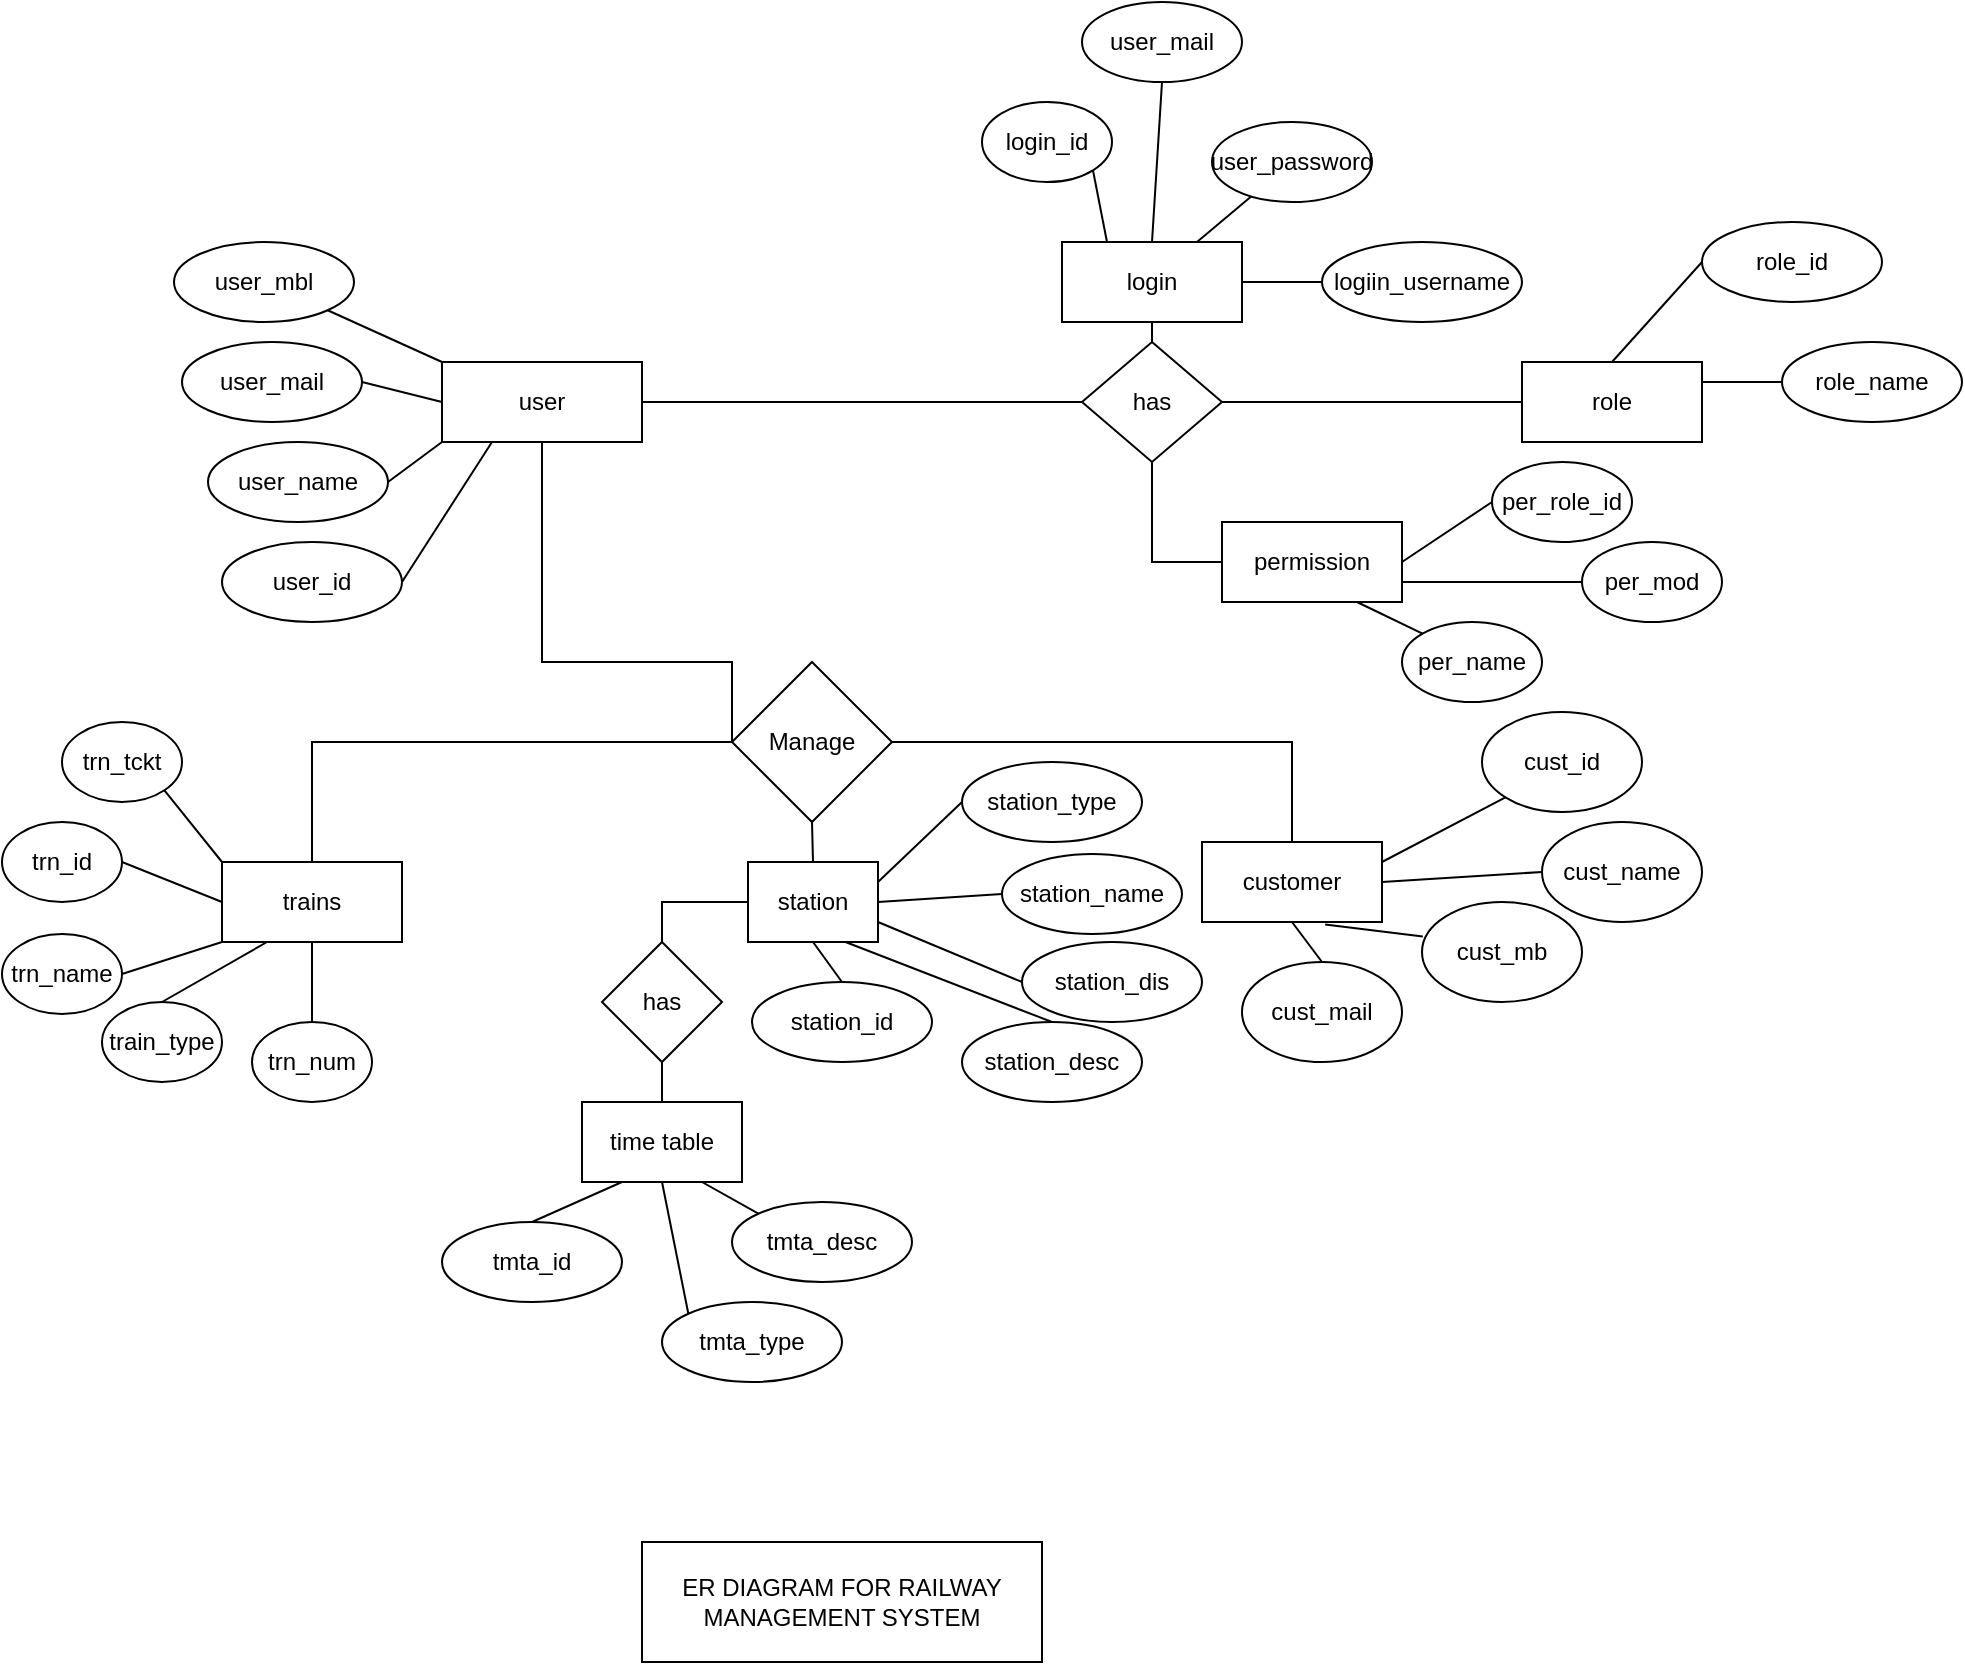 <mxfile version="26.0.16">
  <diagram id="R2lEEEUBdFMjLlhIrx00" name="Page-1">
    <mxGraphModel dx="1671" dy="2340" grid="1" gridSize="10" guides="1" tooltips="1" connect="1" arrows="1" fold="1" page="1" pageScale="1" pageWidth="850" pageHeight="1100" math="0" shadow="0" extFonts="Permanent Marker^https://fonts.googleapis.com/css?family=Permanent+Marker">
      <root>
        <mxCell id="0" />
        <mxCell id="1" parent="0" />
        <mxCell id="KdBA17NYIofGgqOll84M-1" value="ER DIAGRAM FOR RAILWAY MANAGEMENT SYSTEM" style="rounded=0;whiteSpace=wrap;html=1;" vertex="1" parent="1">
          <mxGeometry x="340" y="760" width="200" height="60" as="geometry" />
        </mxCell>
        <mxCell id="KdBA17NYIofGgqOll84M-3" value="Manage" style="rhombus;whiteSpace=wrap;html=1;" vertex="1" parent="1">
          <mxGeometry x="385" y="320" width="80" height="80" as="geometry" />
        </mxCell>
        <mxCell id="KdBA17NYIofGgqOll84M-4" value="station" style="rounded=0;whiteSpace=wrap;html=1;" vertex="1" parent="1">
          <mxGeometry x="393" y="420" width="65" height="40" as="geometry" />
        </mxCell>
        <mxCell id="KdBA17NYIofGgqOll84M-6" value="" style="endArrow=none;html=1;rounded=0;entryX=0.5;entryY=0;entryDx=0;entryDy=0;exitX=0.5;exitY=1;exitDx=0;exitDy=0;" edge="1" parent="1" source="KdBA17NYIofGgqOll84M-3" target="KdBA17NYIofGgqOll84M-4">
          <mxGeometry width="50" height="50" relative="1" as="geometry">
            <mxPoint x="440" y="370" as="sourcePoint" />
            <mxPoint x="490" y="320" as="targetPoint" />
          </mxGeometry>
        </mxCell>
        <mxCell id="KdBA17NYIofGgqOll84M-7" value="has" style="rhombus;whiteSpace=wrap;html=1;" vertex="1" parent="1">
          <mxGeometry x="320" y="460" width="60" height="60" as="geometry" />
        </mxCell>
        <mxCell id="KdBA17NYIofGgqOll84M-8" value="time table" style="rounded=0;whiteSpace=wrap;html=1;" vertex="1" parent="1">
          <mxGeometry x="310" y="540" width="80" height="40" as="geometry" />
        </mxCell>
        <mxCell id="KdBA17NYIofGgqOll84M-9" value="tmta_id" style="ellipse;whiteSpace=wrap;html=1;" vertex="1" parent="1">
          <mxGeometry x="240" y="600" width="90" height="40" as="geometry" />
        </mxCell>
        <mxCell id="KdBA17NYIofGgqOll84M-10" value="tmta_type" style="ellipse;whiteSpace=wrap;html=1;" vertex="1" parent="1">
          <mxGeometry x="350" y="640" width="90" height="40" as="geometry" />
        </mxCell>
        <mxCell id="KdBA17NYIofGgqOll84M-11" value="tmta_desc" style="ellipse;whiteSpace=wrap;html=1;" vertex="1" parent="1">
          <mxGeometry x="385" y="590" width="90" height="40" as="geometry" />
        </mxCell>
        <mxCell id="KdBA17NYIofGgqOll84M-12" value="" style="endArrow=none;html=1;rounded=0;exitX=0.5;exitY=0;exitDx=0;exitDy=0;entryX=0;entryY=0.5;entryDx=0;entryDy=0;" edge="1" parent="1" source="KdBA17NYIofGgqOll84M-7" target="KdBA17NYIofGgqOll84M-4">
          <mxGeometry width="50" height="50" relative="1" as="geometry">
            <mxPoint x="440" y="550" as="sourcePoint" />
            <mxPoint x="390" y="440" as="targetPoint" />
            <Array as="points">
              <mxPoint x="350" y="440" />
              <mxPoint x="370" y="440" />
            </Array>
          </mxGeometry>
        </mxCell>
        <mxCell id="KdBA17NYIofGgqOll84M-13" value="" style="endArrow=none;html=1;rounded=0;exitX=0.5;exitY=0;exitDx=0;exitDy=0;entryX=0.5;entryY=1;entryDx=0;entryDy=0;" edge="1" parent="1" source="KdBA17NYIofGgqOll84M-8" target="KdBA17NYIofGgqOll84M-7">
          <mxGeometry width="50" height="50" relative="1" as="geometry">
            <mxPoint x="440" y="550" as="sourcePoint" />
            <mxPoint x="490" y="500" as="targetPoint" />
          </mxGeometry>
        </mxCell>
        <mxCell id="KdBA17NYIofGgqOll84M-14" value="" style="endArrow=none;html=1;rounded=0;exitX=0.5;exitY=0;exitDx=0;exitDy=0;entryX=0.25;entryY=1;entryDx=0;entryDy=0;" edge="1" parent="1" source="KdBA17NYIofGgqOll84M-9" target="KdBA17NYIofGgqOll84M-8">
          <mxGeometry width="50" height="50" relative="1" as="geometry">
            <mxPoint x="360" y="550" as="sourcePoint" />
            <mxPoint x="360" y="530" as="targetPoint" />
          </mxGeometry>
        </mxCell>
        <mxCell id="KdBA17NYIofGgqOll84M-15" value="" style="endArrow=none;html=1;rounded=0;exitX=0;exitY=0;exitDx=0;exitDy=0;entryX=0.75;entryY=1;entryDx=0;entryDy=0;" edge="1" parent="1" source="KdBA17NYIofGgqOll84M-11" target="KdBA17NYIofGgqOll84M-8">
          <mxGeometry width="50" height="50" relative="1" as="geometry">
            <mxPoint x="370" y="560" as="sourcePoint" />
            <mxPoint x="370" y="540" as="targetPoint" />
          </mxGeometry>
        </mxCell>
        <mxCell id="KdBA17NYIofGgqOll84M-16" value="" style="endArrow=none;html=1;rounded=0;exitX=0;exitY=0;exitDx=0;exitDy=0;entryX=0.5;entryY=1;entryDx=0;entryDy=0;" edge="1" parent="1" source="KdBA17NYIofGgqOll84M-10" target="KdBA17NYIofGgqOll84M-8">
          <mxGeometry width="50" height="50" relative="1" as="geometry">
            <mxPoint x="380" y="570" as="sourcePoint" />
            <mxPoint x="380" y="550" as="targetPoint" />
          </mxGeometry>
        </mxCell>
        <mxCell id="KdBA17NYIofGgqOll84M-17" value="station_id" style="ellipse;whiteSpace=wrap;html=1;" vertex="1" parent="1">
          <mxGeometry x="395" y="480" width="90" height="40" as="geometry" />
        </mxCell>
        <mxCell id="KdBA17NYIofGgqOll84M-18" value="station_dis" style="ellipse;whiteSpace=wrap;html=1;" vertex="1" parent="1">
          <mxGeometry x="530" y="460" width="90" height="40" as="geometry" />
        </mxCell>
        <mxCell id="KdBA17NYIofGgqOll84M-19" value="station_name" style="ellipse;whiteSpace=wrap;html=1;" vertex="1" parent="1">
          <mxGeometry x="520" y="416" width="90" height="40" as="geometry" />
        </mxCell>
        <mxCell id="KdBA17NYIofGgqOll84M-20" value="station_type" style="ellipse;whiteSpace=wrap;html=1;" vertex="1" parent="1">
          <mxGeometry x="500" y="370" width="90" height="40" as="geometry" />
        </mxCell>
        <mxCell id="KdBA17NYIofGgqOll84M-21" value="station_desc" style="ellipse;whiteSpace=wrap;html=1;" vertex="1" parent="1">
          <mxGeometry x="500" y="500" width="90" height="40" as="geometry" />
        </mxCell>
        <mxCell id="KdBA17NYIofGgqOll84M-22" value="" style="endArrow=none;html=1;rounded=0;exitX=0.5;exitY=1;exitDx=0;exitDy=0;entryX=0.5;entryY=0;entryDx=0;entryDy=0;" edge="1" parent="1" source="KdBA17NYIofGgqOll84M-4" target="KdBA17NYIofGgqOll84M-17">
          <mxGeometry width="50" height="50" relative="1" as="geometry">
            <mxPoint x="440" y="550" as="sourcePoint" />
            <mxPoint x="490" y="500" as="targetPoint" />
          </mxGeometry>
        </mxCell>
        <mxCell id="KdBA17NYIofGgqOll84M-23" value="" style="endArrow=none;html=1;rounded=0;exitX=0.75;exitY=1;exitDx=0;exitDy=0;entryX=0.5;entryY=0;entryDx=0;entryDy=0;" edge="1" parent="1" source="KdBA17NYIofGgqOll84M-4" target="KdBA17NYIofGgqOll84M-21">
          <mxGeometry width="50" height="50" relative="1" as="geometry">
            <mxPoint x="436" y="470" as="sourcePoint" />
            <mxPoint x="450" y="490" as="targetPoint" />
          </mxGeometry>
        </mxCell>
        <mxCell id="KdBA17NYIofGgqOll84M-24" value="" style="endArrow=none;html=1;rounded=0;exitX=1;exitY=0.75;exitDx=0;exitDy=0;entryX=0;entryY=0.5;entryDx=0;entryDy=0;" edge="1" parent="1" source="KdBA17NYIofGgqOll84M-4" target="KdBA17NYIofGgqOll84M-18">
          <mxGeometry width="50" height="50" relative="1" as="geometry">
            <mxPoint x="452" y="470" as="sourcePoint" />
            <mxPoint x="524" y="508" as="targetPoint" />
          </mxGeometry>
        </mxCell>
        <mxCell id="KdBA17NYIofGgqOll84M-25" value="" style="endArrow=none;html=1;rounded=0;exitX=1;exitY=0.5;exitDx=0;exitDy=0;entryX=0;entryY=0.5;entryDx=0;entryDy=0;" edge="1" parent="1" source="KdBA17NYIofGgqOll84M-4" target="KdBA17NYIofGgqOll84M-19">
          <mxGeometry width="50" height="50" relative="1" as="geometry">
            <mxPoint x="462" y="480" as="sourcePoint" />
            <mxPoint x="534" y="518" as="targetPoint" />
          </mxGeometry>
        </mxCell>
        <mxCell id="KdBA17NYIofGgqOll84M-26" value="" style="endArrow=none;html=1;rounded=0;exitX=1;exitY=0.25;exitDx=0;exitDy=0;entryX=0;entryY=0.5;entryDx=0;entryDy=0;" edge="1" parent="1" source="KdBA17NYIofGgqOll84M-4" target="KdBA17NYIofGgqOll84M-20">
          <mxGeometry width="50" height="50" relative="1" as="geometry">
            <mxPoint x="472" y="490" as="sourcePoint" />
            <mxPoint x="544" y="528" as="targetPoint" />
          </mxGeometry>
        </mxCell>
        <mxCell id="KdBA17NYIofGgqOll84M-27" value="" style="endArrow=none;html=1;rounded=0;exitX=1;exitY=0.5;exitDx=0;exitDy=0;entryX=0.5;entryY=0;entryDx=0;entryDy=0;" edge="1" parent="1" source="KdBA17NYIofGgqOll84M-3" target="KdBA17NYIofGgqOll84M-28">
          <mxGeometry width="50" height="50" relative="1" as="geometry">
            <mxPoint x="700" y="530" as="sourcePoint" />
            <mxPoint x="660" y="400" as="targetPoint" />
            <Array as="points">
              <mxPoint x="665" y="360" />
            </Array>
          </mxGeometry>
        </mxCell>
        <mxCell id="KdBA17NYIofGgqOll84M-28" value="customer" style="rounded=0;whiteSpace=wrap;html=1;" vertex="1" parent="1">
          <mxGeometry x="620" y="410" width="90" height="40" as="geometry" />
        </mxCell>
        <mxCell id="KdBA17NYIofGgqOll84M-29" value="cust_id" style="ellipse;whiteSpace=wrap;html=1;" vertex="1" parent="1">
          <mxGeometry x="760" y="345" width="80" height="50" as="geometry" />
        </mxCell>
        <mxCell id="KdBA17NYIofGgqOll84M-30" value="cust_name" style="ellipse;whiteSpace=wrap;html=1;" vertex="1" parent="1">
          <mxGeometry x="790" y="400" width="80" height="50" as="geometry" />
        </mxCell>
        <mxCell id="KdBA17NYIofGgqOll84M-31" value="cust_mb" style="ellipse;whiteSpace=wrap;html=1;" vertex="1" parent="1">
          <mxGeometry x="730" y="440" width="80" height="50" as="geometry" />
        </mxCell>
        <mxCell id="KdBA17NYIofGgqOll84M-34" value="cust_mail" style="ellipse;whiteSpace=wrap;html=1;" vertex="1" parent="1">
          <mxGeometry x="640" y="470" width="80" height="50" as="geometry" />
        </mxCell>
        <mxCell id="KdBA17NYIofGgqOll84M-35" value="" style="endArrow=none;html=1;rounded=0;exitX=0.5;exitY=0;exitDx=0;exitDy=0;entryX=0.5;entryY=1;entryDx=0;entryDy=0;" edge="1" parent="1" source="KdBA17NYIofGgqOll84M-34" target="KdBA17NYIofGgqOll84M-28">
          <mxGeometry width="50" height="50" relative="1" as="geometry">
            <mxPoint x="700" y="530" as="sourcePoint" />
            <mxPoint x="750" y="480" as="targetPoint" />
          </mxGeometry>
        </mxCell>
        <mxCell id="KdBA17NYIofGgqOll84M-36" value="" style="endArrow=none;html=1;rounded=0;exitX=0.684;exitY=1.03;exitDx=0;exitDy=0;exitPerimeter=0;entryX=0.005;entryY=0.344;entryDx=0;entryDy=0;entryPerimeter=0;" edge="1" parent="1" source="KdBA17NYIofGgqOll84M-28" target="KdBA17NYIofGgqOll84M-31">
          <mxGeometry width="50" height="50" relative="1" as="geometry">
            <mxPoint x="700" y="530" as="sourcePoint" />
            <mxPoint x="750" y="480" as="targetPoint" />
          </mxGeometry>
        </mxCell>
        <mxCell id="KdBA17NYIofGgqOll84M-38" value="" style="endArrow=none;html=1;rounded=0;entryX=1;entryY=0.5;entryDx=0;entryDy=0;exitX=0;exitY=0.5;exitDx=0;exitDy=0;" edge="1" parent="1" source="KdBA17NYIofGgqOll84M-30" target="KdBA17NYIofGgqOll84M-28">
          <mxGeometry width="50" height="50" relative="1" as="geometry">
            <mxPoint x="790" y="420" as="sourcePoint" />
            <mxPoint x="750" y="480" as="targetPoint" />
          </mxGeometry>
        </mxCell>
        <mxCell id="KdBA17NYIofGgqOll84M-39" value="" style="endArrow=none;html=1;rounded=0;entryX=0;entryY=1;entryDx=0;entryDy=0;exitX=1;exitY=0.25;exitDx=0;exitDy=0;" edge="1" parent="1" source="KdBA17NYIofGgqOll84M-28" target="KdBA17NYIofGgqOll84M-29">
          <mxGeometry width="50" height="50" relative="1" as="geometry">
            <mxPoint x="700" y="530" as="sourcePoint" />
            <mxPoint x="750" y="480" as="targetPoint" />
          </mxGeometry>
        </mxCell>
        <mxCell id="KdBA17NYIofGgqOll84M-40" value="" style="endArrow=none;html=1;rounded=0;entryX=0;entryY=0.5;entryDx=0;entryDy=0;exitX=0.5;exitY=0;exitDx=0;exitDy=0;" edge="1" parent="1" source="KdBA17NYIofGgqOll84M-41" target="KdBA17NYIofGgqOll84M-3">
          <mxGeometry width="50" height="50" relative="1" as="geometry">
            <mxPoint x="170" y="420" as="sourcePoint" />
            <mxPoint x="330" y="480" as="targetPoint" />
            <Array as="points">
              <mxPoint x="175" y="360" />
            </Array>
          </mxGeometry>
        </mxCell>
        <mxCell id="KdBA17NYIofGgqOll84M-41" value="trains" style="rounded=0;whiteSpace=wrap;html=1;" vertex="1" parent="1">
          <mxGeometry x="130" y="420" width="90" height="40" as="geometry" />
        </mxCell>
        <mxCell id="KdBA17NYIofGgqOll84M-42" value="trn_id" style="ellipse;whiteSpace=wrap;html=1;" vertex="1" parent="1">
          <mxGeometry x="20" y="400" width="60" height="40" as="geometry" />
        </mxCell>
        <mxCell id="KdBA17NYIofGgqOll84M-43" value="trn_name" style="ellipse;whiteSpace=wrap;html=1;" vertex="1" parent="1">
          <mxGeometry x="20" y="456" width="60" height="40" as="geometry" />
        </mxCell>
        <mxCell id="KdBA17NYIofGgqOll84M-44" value="train_type" style="ellipse;whiteSpace=wrap;html=1;" vertex="1" parent="1">
          <mxGeometry x="70" y="490" width="60" height="40" as="geometry" />
        </mxCell>
        <mxCell id="KdBA17NYIofGgqOll84M-45" value="trn_tckt" style="ellipse;whiteSpace=wrap;html=1;" vertex="1" parent="1">
          <mxGeometry x="50" y="350" width="60" height="40" as="geometry" />
        </mxCell>
        <mxCell id="KdBA17NYIofGgqOll84M-47" value="trn_num" style="ellipse;whiteSpace=wrap;html=1;" vertex="1" parent="1">
          <mxGeometry x="145" y="500" width="60" height="40" as="geometry" />
        </mxCell>
        <mxCell id="KdBA17NYIofGgqOll84M-48" value="" style="endArrow=none;html=1;rounded=0;exitX=0.5;exitY=1;exitDx=0;exitDy=0;entryX=0.5;entryY=0;entryDx=0;entryDy=0;" edge="1" parent="1" source="KdBA17NYIofGgqOll84M-41" target="KdBA17NYIofGgqOll84M-47">
          <mxGeometry width="50" height="50" relative="1" as="geometry">
            <mxPoint x="270" y="530" as="sourcePoint" />
            <mxPoint x="320" y="480" as="targetPoint" />
          </mxGeometry>
        </mxCell>
        <mxCell id="KdBA17NYIofGgqOll84M-49" value="" style="endArrow=none;html=1;rounded=0;exitX=0.25;exitY=1;exitDx=0;exitDy=0;entryX=0.5;entryY=0;entryDx=0;entryDy=0;" edge="1" parent="1" source="KdBA17NYIofGgqOll84M-41" target="KdBA17NYIofGgqOll84M-44">
          <mxGeometry width="50" height="50" relative="1" as="geometry">
            <mxPoint x="185" y="470" as="sourcePoint" />
            <mxPoint x="185" y="510" as="targetPoint" />
          </mxGeometry>
        </mxCell>
        <mxCell id="KdBA17NYIofGgqOll84M-50" value="" style="endArrow=none;html=1;rounded=0;exitX=0;exitY=1;exitDx=0;exitDy=0;entryX=1;entryY=0.5;entryDx=0;entryDy=0;" edge="1" parent="1" source="KdBA17NYIofGgqOll84M-41" target="KdBA17NYIofGgqOll84M-43">
          <mxGeometry width="50" height="50" relative="1" as="geometry">
            <mxPoint x="195" y="480" as="sourcePoint" />
            <mxPoint x="195" y="520" as="targetPoint" />
          </mxGeometry>
        </mxCell>
        <mxCell id="KdBA17NYIofGgqOll84M-51" value="" style="endArrow=none;html=1;rounded=0;exitX=1;exitY=0.5;exitDx=0;exitDy=0;entryX=0;entryY=0.5;entryDx=0;entryDy=0;" edge="1" parent="1" source="KdBA17NYIofGgqOll84M-42" target="KdBA17NYIofGgqOll84M-41">
          <mxGeometry width="50" height="50" relative="1" as="geometry">
            <mxPoint x="205" y="490" as="sourcePoint" />
            <mxPoint x="205" y="530" as="targetPoint" />
          </mxGeometry>
        </mxCell>
        <mxCell id="KdBA17NYIofGgqOll84M-52" value="" style="endArrow=none;html=1;rounded=0;exitX=1;exitY=1;exitDx=0;exitDy=0;entryX=0;entryY=0;entryDx=0;entryDy=0;" edge="1" parent="1" source="KdBA17NYIofGgqOll84M-45" target="KdBA17NYIofGgqOll84M-41">
          <mxGeometry width="50" height="50" relative="1" as="geometry">
            <mxPoint x="90" y="430" as="sourcePoint" />
            <mxPoint x="140" y="450" as="targetPoint" />
          </mxGeometry>
        </mxCell>
        <mxCell id="KdBA17NYIofGgqOll84M-53" value="" style="endArrow=none;html=1;rounded=0;exitX=0;exitY=0.5;exitDx=0;exitDy=0;" edge="1" parent="1" source="KdBA17NYIofGgqOll84M-3">
          <mxGeometry width="50" height="50" relative="1" as="geometry">
            <mxPoint x="340" y="320" as="sourcePoint" />
            <mxPoint x="290" y="210" as="targetPoint" />
            <Array as="points">
              <mxPoint x="385" y="320" />
              <mxPoint x="290" y="320" />
            </Array>
          </mxGeometry>
        </mxCell>
        <mxCell id="KdBA17NYIofGgqOll84M-54" value="user" style="rounded=0;whiteSpace=wrap;html=1;" vertex="1" parent="1">
          <mxGeometry x="240" y="170" width="100" height="40" as="geometry" />
        </mxCell>
        <mxCell id="KdBA17NYIofGgqOll84M-64" value="" style="endArrow=none;html=1;rounded=0;entryX=0.25;entryY=1;entryDx=0;entryDy=0;exitX=1;exitY=0.5;exitDx=0;exitDy=0;" edge="1" parent="1" source="KdBA17NYIofGgqOll84M-65" target="KdBA17NYIofGgqOll84M-54">
          <mxGeometry width="50" height="50" relative="1" as="geometry">
            <mxPoint x="78" y="250" as="sourcePoint" />
            <mxPoint x="53" y="210" as="targetPoint" />
          </mxGeometry>
        </mxCell>
        <mxCell id="KdBA17NYIofGgqOll84M-65" value="user_id" style="ellipse;whiteSpace=wrap;html=1;" vertex="1" parent="1">
          <mxGeometry x="130" y="260" width="90" height="40" as="geometry" />
        </mxCell>
        <mxCell id="KdBA17NYIofGgqOll84M-66" value="user_name" style="ellipse;whiteSpace=wrap;html=1;" vertex="1" parent="1">
          <mxGeometry x="123" y="210" width="90" height="40" as="geometry" />
        </mxCell>
        <mxCell id="KdBA17NYIofGgqOll84M-67" value="user_mail" style="ellipse;whiteSpace=wrap;html=1;" vertex="1" parent="1">
          <mxGeometry x="110" y="160" width="90" height="40" as="geometry" />
        </mxCell>
        <mxCell id="KdBA17NYIofGgqOll84M-68" value="user_mbl" style="ellipse;whiteSpace=wrap;html=1;" vertex="1" parent="1">
          <mxGeometry x="106" y="110" width="90" height="40" as="geometry" />
        </mxCell>
        <mxCell id="KdBA17NYIofGgqOll84M-69" value="" style="endArrow=none;html=1;rounded=0;entryX=0;entryY=1;entryDx=0;entryDy=0;exitX=1;exitY=0.5;exitDx=0;exitDy=0;" edge="1" parent="1" source="KdBA17NYIofGgqOll84M-66" target="KdBA17NYIofGgqOll84M-54">
          <mxGeometry width="50" height="50" relative="1" as="geometry">
            <mxPoint x="78" y="320" as="sourcePoint" />
            <mxPoint x="78" y="210" as="targetPoint" />
          </mxGeometry>
        </mxCell>
        <mxCell id="KdBA17NYIofGgqOll84M-70" value="" style="endArrow=none;html=1;rounded=0;entryX=0;entryY=0.5;entryDx=0;entryDy=0;exitX=1;exitY=0.5;exitDx=0;exitDy=0;" edge="1" parent="1" source="KdBA17NYIofGgqOll84M-67" target="KdBA17NYIofGgqOll84M-54">
          <mxGeometry width="50" height="50" relative="1" as="geometry">
            <mxPoint x="133" y="240" as="sourcePoint" />
            <mxPoint x="78" y="190" as="targetPoint" />
          </mxGeometry>
        </mxCell>
        <mxCell id="KdBA17NYIofGgqOll84M-71" value="" style="endArrow=none;html=1;rounded=0;entryX=0;entryY=0;entryDx=0;entryDy=0;exitX=1;exitY=1;exitDx=0;exitDy=0;" edge="1" parent="1" source="KdBA17NYIofGgqOll84M-68" target="KdBA17NYIofGgqOll84M-54">
          <mxGeometry width="50" height="50" relative="1" as="geometry">
            <mxPoint x="143" y="190" as="sourcePoint" />
            <mxPoint x="78" y="170" as="targetPoint" />
          </mxGeometry>
        </mxCell>
        <mxCell id="KdBA17NYIofGgqOll84M-73" value="has" style="rhombus;whiteSpace=wrap;html=1;" vertex="1" parent="1">
          <mxGeometry x="560" y="160" width="70" height="60" as="geometry" />
        </mxCell>
        <mxCell id="KdBA17NYIofGgqOll84M-74" value="" style="endArrow=none;html=1;rounded=0;exitX=1;exitY=0.5;exitDx=0;exitDy=0;entryX=0;entryY=0.5;entryDx=0;entryDy=0;" edge="1" parent="1" source="KdBA17NYIofGgqOll84M-54" target="KdBA17NYIofGgqOll84M-73">
          <mxGeometry width="50" height="50" relative="1" as="geometry">
            <mxPoint x="640" y="260" as="sourcePoint" />
            <mxPoint x="690" y="210" as="targetPoint" />
          </mxGeometry>
        </mxCell>
        <mxCell id="KdBA17NYIofGgqOll84M-76" value="" style="endArrow=none;html=1;rounded=0;entryX=0.5;entryY=1;entryDx=0;entryDy=0;exitX=0;exitY=0.5;exitDx=0;exitDy=0;" edge="1" parent="1" source="KdBA17NYIofGgqOll84M-80" target="KdBA17NYIofGgqOll84M-73">
          <mxGeometry width="50" height="50" relative="1" as="geometry">
            <mxPoint x="625" y="260" as="sourcePoint" />
            <mxPoint x="550" y="200" as="targetPoint" />
            <Array as="points">
              <mxPoint x="595" y="270" />
            </Array>
          </mxGeometry>
        </mxCell>
        <mxCell id="KdBA17NYIofGgqOll84M-77" value="" style="endArrow=none;html=1;rounded=0;exitX=1;exitY=0.5;exitDx=0;exitDy=0;entryX=0;entryY=0.5;entryDx=0;entryDy=0;" edge="1" parent="1" source="KdBA17NYIofGgqOll84M-73" target="KdBA17NYIofGgqOll84M-79">
          <mxGeometry width="50" height="50" relative="1" as="geometry">
            <mxPoint x="615" y="180" as="sourcePoint" />
            <mxPoint x="680" y="190" as="targetPoint" />
          </mxGeometry>
        </mxCell>
        <mxCell id="KdBA17NYIofGgqOll84M-79" value="role" style="rounded=0;whiteSpace=wrap;html=1;" vertex="1" parent="1">
          <mxGeometry x="780" y="170" width="90" height="40" as="geometry" />
        </mxCell>
        <mxCell id="KdBA17NYIofGgqOll84M-80" value="permission" style="rounded=0;whiteSpace=wrap;html=1;" vertex="1" parent="1">
          <mxGeometry x="630" y="250" width="90" height="40" as="geometry" />
        </mxCell>
        <mxCell id="KdBA17NYIofGgqOll84M-82" value="" style="endArrow=none;html=1;rounded=0;exitX=0.5;exitY=0;exitDx=0;exitDy=0;entryX=0.5;entryY=1;entryDx=0;entryDy=0;" edge="1" parent="1" source="KdBA17NYIofGgqOll84M-73" target="KdBA17NYIofGgqOll84M-81">
          <mxGeometry width="50" height="50" relative="1" as="geometry">
            <mxPoint x="595" y="160" as="sourcePoint" />
            <mxPoint x="595" y="80" as="targetPoint" />
          </mxGeometry>
        </mxCell>
        <mxCell id="KdBA17NYIofGgqOll84M-81" value="login" style="rounded=0;whiteSpace=wrap;html=1;" vertex="1" parent="1">
          <mxGeometry x="550" y="110" width="90" height="40" as="geometry" />
        </mxCell>
        <mxCell id="KdBA17NYIofGgqOll84M-84" value="" style="endArrow=none;html=1;rounded=0;exitX=0.25;exitY=0;exitDx=0;exitDy=0;entryX=1;entryY=1;entryDx=0;entryDy=0;" edge="1" parent="1" source="KdBA17NYIofGgqOll84M-81" target="KdBA17NYIofGgqOll84M-89">
          <mxGeometry width="50" height="50" relative="1" as="geometry">
            <mxPoint x="640" y="130" as="sourcePoint" />
            <mxPoint x="560" y="80" as="targetPoint" />
          </mxGeometry>
        </mxCell>
        <mxCell id="KdBA17NYIofGgqOll84M-85" value="" style="endArrow=none;html=1;rounded=0;exitX=0.5;exitY=0;exitDx=0;exitDy=0;entryX=0.5;entryY=1;entryDx=0;entryDy=0;" edge="1" parent="1" source="KdBA17NYIofGgqOll84M-81" target="KdBA17NYIofGgqOll84M-90">
          <mxGeometry width="50" height="50" relative="1" as="geometry">
            <mxPoint x="640" y="130" as="sourcePoint" />
            <mxPoint x="600" y="40" as="targetPoint" />
          </mxGeometry>
        </mxCell>
        <mxCell id="KdBA17NYIofGgqOll84M-86" value="" style="endArrow=none;html=1;rounded=0;exitX=0.75;exitY=0;exitDx=0;exitDy=0;" edge="1" parent="1" source="KdBA17NYIofGgqOll84M-81" target="KdBA17NYIofGgqOll84M-87">
          <mxGeometry width="50" height="50" relative="1" as="geometry">
            <mxPoint x="640" y="130" as="sourcePoint" />
            <mxPoint x="650" y="80" as="targetPoint" />
          </mxGeometry>
        </mxCell>
        <mxCell id="KdBA17NYIofGgqOll84M-87" value="user_password" style="ellipse;whiteSpace=wrap;html=1;" vertex="1" parent="1">
          <mxGeometry x="625" y="50" width="80" height="40" as="geometry" />
        </mxCell>
        <mxCell id="KdBA17NYIofGgqOll84M-89" value="login_id" style="ellipse;whiteSpace=wrap;html=1;" vertex="1" parent="1">
          <mxGeometry x="510" y="40" width="65" height="40" as="geometry" />
        </mxCell>
        <mxCell id="KdBA17NYIofGgqOll84M-90" value="user_mail" style="ellipse;whiteSpace=wrap;html=1;" vertex="1" parent="1">
          <mxGeometry x="560" y="-10" width="80" height="40" as="geometry" />
        </mxCell>
        <mxCell id="KdBA17NYIofGgqOll84M-91" value="" style="endArrow=none;html=1;rounded=0;exitX=1;exitY=0.5;exitDx=0;exitDy=0;" edge="1" parent="1" source="KdBA17NYIofGgqOll84M-81" target="KdBA17NYIofGgqOll84M-92">
          <mxGeometry width="50" height="50" relative="1" as="geometry">
            <mxPoint x="605" y="120" as="sourcePoint" />
            <mxPoint x="700" y="130" as="targetPoint" />
          </mxGeometry>
        </mxCell>
        <mxCell id="KdBA17NYIofGgqOll84M-92" value="logiin_username" style="ellipse;whiteSpace=wrap;html=1;" vertex="1" parent="1">
          <mxGeometry x="680" y="110" width="100" height="40" as="geometry" />
        </mxCell>
        <mxCell id="KdBA17NYIofGgqOll84M-93" value="role_id" style="ellipse;whiteSpace=wrap;html=1;" vertex="1" parent="1">
          <mxGeometry x="870" y="100" width="90" height="40" as="geometry" />
        </mxCell>
        <mxCell id="KdBA17NYIofGgqOll84M-94" value="role_name" style="ellipse;whiteSpace=wrap;html=1;" vertex="1" parent="1">
          <mxGeometry x="910" y="160" width="90" height="40" as="geometry" />
        </mxCell>
        <mxCell id="KdBA17NYIofGgqOll84M-95" value="" style="endArrow=none;html=1;rounded=0;entryX=0;entryY=0.5;entryDx=0;entryDy=0;exitX=0.5;exitY=0;exitDx=0;exitDy=0;" edge="1" parent="1" source="KdBA17NYIofGgqOll84M-79" target="KdBA17NYIofGgqOll84M-93">
          <mxGeometry width="50" height="50" relative="1" as="geometry">
            <mxPoint x="640" y="210" as="sourcePoint" />
            <mxPoint x="690" y="160" as="targetPoint" />
          </mxGeometry>
        </mxCell>
        <mxCell id="KdBA17NYIofGgqOll84M-96" value="" style="endArrow=none;html=1;rounded=0;entryX=0;entryY=0.5;entryDx=0;entryDy=0;exitX=1;exitY=0.25;exitDx=0;exitDy=0;" edge="1" parent="1" source="KdBA17NYIofGgqOll84M-79" target="KdBA17NYIofGgqOll84M-94">
          <mxGeometry width="50" height="50" relative="1" as="geometry">
            <mxPoint x="835" y="180" as="sourcePoint" />
            <mxPoint x="880" y="130" as="targetPoint" />
          </mxGeometry>
        </mxCell>
        <mxCell id="KdBA17NYIofGgqOll84M-99" value="per_role_id" style="ellipse;whiteSpace=wrap;html=1;" vertex="1" parent="1">
          <mxGeometry x="765" y="220" width="70" height="40" as="geometry" />
        </mxCell>
        <mxCell id="KdBA17NYIofGgqOll84M-100" value="per_mod" style="ellipse;whiteSpace=wrap;html=1;" vertex="1" parent="1">
          <mxGeometry x="810" y="260" width="70" height="40" as="geometry" />
        </mxCell>
        <mxCell id="KdBA17NYIofGgqOll84M-101" value="per_name" style="ellipse;whiteSpace=wrap;html=1;" vertex="1" parent="1">
          <mxGeometry x="720" y="300" width="70" height="40" as="geometry" />
        </mxCell>
        <mxCell id="KdBA17NYIofGgqOll84M-102" value="" style="endArrow=none;html=1;rounded=0;entryX=0;entryY=0.5;entryDx=0;entryDy=0;exitX=1;exitY=0.5;exitDx=0;exitDy=0;" edge="1" parent="1" source="KdBA17NYIofGgqOll84M-80" target="KdBA17NYIofGgqOll84M-99">
          <mxGeometry width="50" height="50" relative="1" as="geometry">
            <mxPoint x="640" y="210" as="sourcePoint" />
            <mxPoint x="690" y="160" as="targetPoint" />
          </mxGeometry>
        </mxCell>
        <mxCell id="KdBA17NYIofGgqOll84M-103" value="" style="endArrow=none;html=1;rounded=0;entryX=0;entryY=0.5;entryDx=0;entryDy=0;exitX=1;exitY=0.75;exitDx=0;exitDy=0;" edge="1" parent="1" source="KdBA17NYIofGgqOll84M-80" target="KdBA17NYIofGgqOll84M-100">
          <mxGeometry width="50" height="50" relative="1" as="geometry">
            <mxPoint x="640" y="210" as="sourcePoint" />
            <mxPoint x="690" y="160" as="targetPoint" />
          </mxGeometry>
        </mxCell>
        <mxCell id="KdBA17NYIofGgqOll84M-104" value="" style="endArrow=none;html=1;rounded=0;entryX=0;entryY=0;entryDx=0;entryDy=0;exitX=0.75;exitY=1;exitDx=0;exitDy=0;" edge="1" parent="1" source="KdBA17NYIofGgqOll84M-80" target="KdBA17NYIofGgqOll84M-101">
          <mxGeometry width="50" height="50" relative="1" as="geometry">
            <mxPoint x="730" y="290" as="sourcePoint" />
            <mxPoint x="820" y="290" as="targetPoint" />
          </mxGeometry>
        </mxCell>
      </root>
    </mxGraphModel>
  </diagram>
</mxfile>
